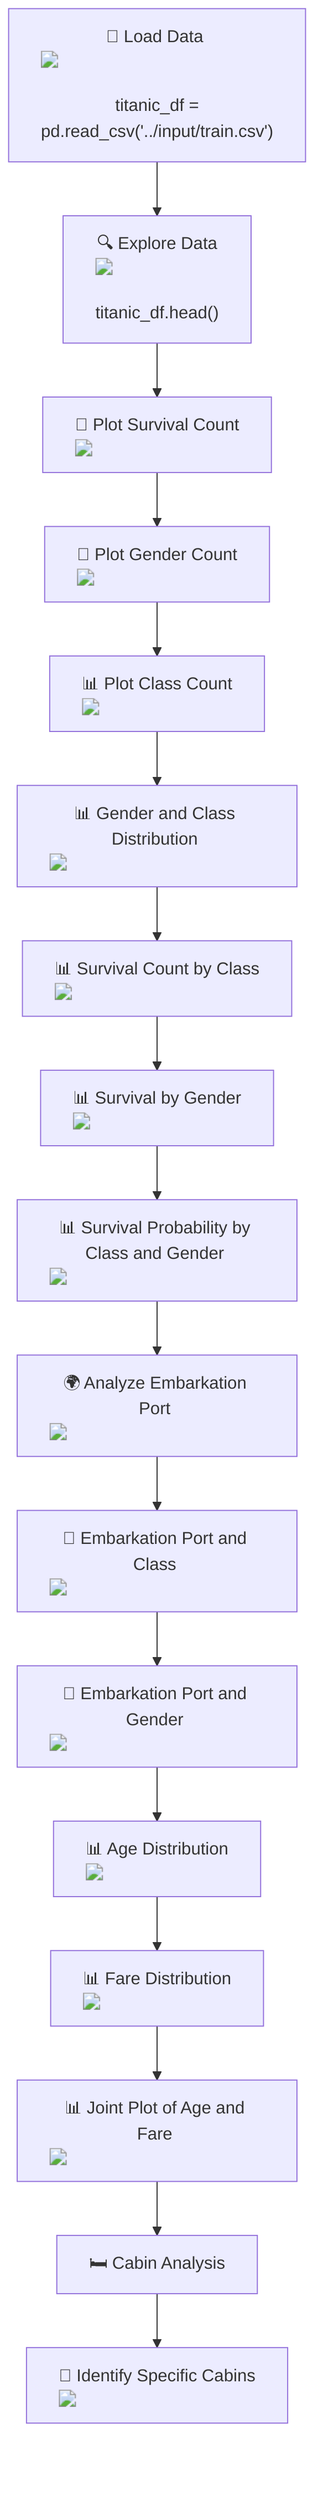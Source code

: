 flowchart TD
    A["📂 Load Data <img src='file.svg'/> <br/> titanic_df = pd.read_csv('../input/train.csv')"] --> B["🔍 Explore Data <img src='table.svg'/> <br/> titanic_df.head()"]
    B --> C["🎨 Plot Survival Count <img src='barplot_template.svg'/>"]
    C --> D["👥 Plot Gender Count <img src='barplot_template.svg'/>"]
    D --> E["📊 Plot Class Count <img src='barplot_template.svg'/>"]
    E --> F["📊 Gender and Class Distribution <img src='barplot_template.svg'/>"]
    F --> G["📊 Survival Count by Class <img src='barplot_template.svg'/>"]
    G --> H["📊 Survival by Gender <img src='barplot_template.svg'/>"]
    H --> I["📊 Survival Probability by Class and Gender <img src='barplot_template.svg'/>"]
    I --> J["🌍 Analyze Embarkation Port <img src='barplot_template.svg'/>"]
    J --> K["🎨 Embarkation Port and Class <img src='barplot_template.svg'/>"]
    K --> L["🎨 Embarkation Port and Gender <img src='barplot_template.svg'/>"]
    L --> M["📊 Age Distribution <img src='hist_template.svg'/>"]
    M --> N["📊 Fare Distribution <img src='hist_template.svg'/>"]
    N --> O["📊 Joint Plot of Age and Fare <img src='scatter_plot_template.svg'/>"]
    O --> P["🛏️ Cabin Analysis"]
    P --> Q["👥 Identify Specific Cabins <img src='table.svg'/>"]